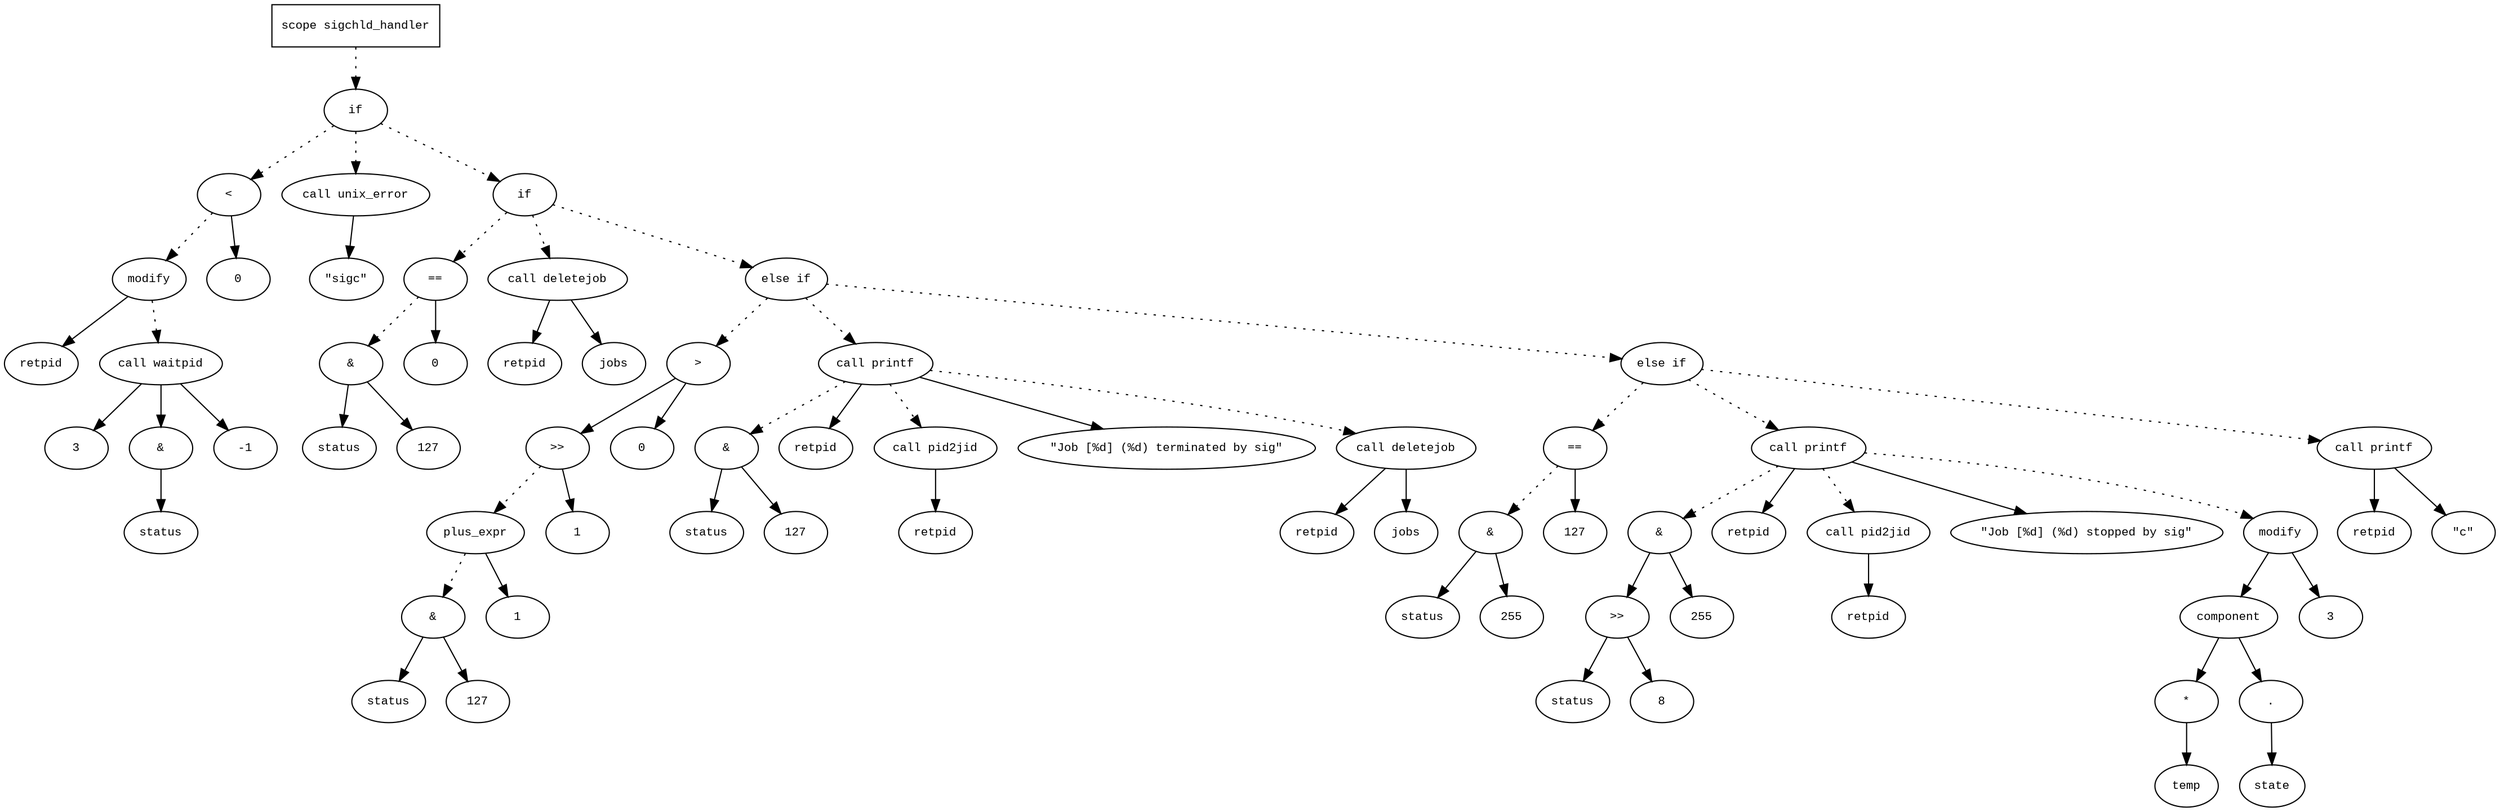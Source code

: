 digraph AST {
  graph [fontname="Times New Roman",fontsize=10];
  node  [fontname="Courier New",fontsize=10];
  edge  [fontname="Times New Roman",fontsize=10];

  node1 [label="scope sigchld_handler",shape=box];
  node2 [label="if",shape=ellipse];
  node1 -> node2 [style=dotted];
  node3 [label="<",shape=ellipse];
  node4 [label="modify",shape=ellipse];
  node5 [label="retpid",shape=ellipse];
  node4 -> node5;
  node6 [label="call waitpid",shape=ellipse];
  node7 [label="3",shape=ellipse];
  node6 -> node7;
  node8 [label="&",shape=ellipse];
  node6 -> node8;
  node9 [label="status",shape=ellipse];
  node8 -> node9;
  node10 [label="-1",shape=ellipse];
  node6 -> node10;
  node4 -> node6 [style=dotted];
  node3 -> node4 [style=dotted];
  node11 [label="0",shape=ellipse];
  node3 -> node11;
  node2 -> node3 [style=dotted];
  node12 [label="call unix_error",shape=ellipse];
  node13 [label="\"sigc\"",shape=ellipse];
  node12 -> node13;
  node2 -> node12 [style=dotted];
  node14 [label="if",shape=ellipse];
  node2 -> node14 [style=dotted];
  node15 [label="==",shape=ellipse];
  node16 [label="&",shape=ellipse];
  node17 [label="status",shape=ellipse];
  node16 -> node17;
  node18 [label="127",shape=ellipse];
  node16 -> node18;
  node15 -> node16 [style=dotted];
  node19 [label="0",shape=ellipse];
  node15 -> node19;
  node14 -> node15 [style=dotted];
  node20 [label="call deletejob",shape=ellipse];
  node21 [label="retpid",shape=ellipse];
  node20 -> node21;
  node22 [label="jobs",shape=ellipse];
  node20 -> node22;
  node14 -> node20 [style=dotted];
  node23 [label="else if",shape=ellipse];
  node14 -> node23 [style=dotted];
  node24 [label=">",shape=ellipse];
  node25 [label=">>",shape=ellipse];
  node26 [label="plus_expr",shape=ellipse];
  node27 [label="&",shape=ellipse];
  node28 [label="status",shape=ellipse];
  node27 -> node28;
  node29 [label="127",shape=ellipse];
  node27 -> node29;
  node26 -> node27 [style=dotted];
  node30 [label="1",shape=ellipse];
  node26 -> node30;
  node25 -> node26 [style=dotted];
  node31 [label="1",shape=ellipse];
  node25 -> node31;
  node24 -> node25;
  node32 [label="0",shape=ellipse];
  node24 -> node32;
  node23 -> node24 [style=dotted];
  node33 [label="call printf",shape=ellipse];
  node34 [label="&",shape=ellipse];
  node35 [label="status",shape=ellipse];
  node34 -> node35;
  node36 [label="127",shape=ellipse];
  node34 -> node36;
  node33 -> node34 [style=dotted];
  node37 [label="retpid",shape=ellipse];
  node33 -> node37;
  node38 [label="call pid2jid",shape=ellipse];
  node39 [label="retpid",shape=ellipse];
  node38 -> node39;
  node33 -> node38 [style=dotted];
  node40 [label="\"Job [%d] (%d) terminated by sig\"",shape=ellipse];
  node33 -> node40;
  node23 -> node33 [style=dotted];
  node41 [label="call deletejob",shape=ellipse];
  node42 [label="retpid",shape=ellipse];
  node41 -> node42;
  node43 [label="jobs",shape=ellipse];
  node41 -> node43;
  node33 -> node41 [style=dotted];
  node44 [label="else if",shape=ellipse];
  node23 -> node44 [style=dotted];
  node45 [label="==",shape=ellipse];
  node46 [label="&",shape=ellipse];
  node47 [label="status",shape=ellipse];
  node46 -> node47;
  node48 [label="255",shape=ellipse];
  node46 -> node48;
  node45 -> node46 [style=dotted];
  node49 [label="127",shape=ellipse];
  node45 -> node49;
  node44 -> node45 [style=dotted];
  node50 [label="call printf",shape=ellipse];
  node51 [label="&",shape=ellipse];
  node52 [label=">>",shape=ellipse];
  node53 [label="status",shape=ellipse];
  node52 -> node53;
  node54 [label="8",shape=ellipse];
  node52 -> node54;
  node51 -> node52;
  node55 [label="255",shape=ellipse];
  node51 -> node55;
  node50 -> node51 [style=dotted];
  node56 [label="retpid",shape=ellipse];
  node50 -> node56;
  node57 [label="call pid2jid",shape=ellipse];
  node58 [label="retpid",shape=ellipse];
  node57 -> node58;
  node50 -> node57 [style=dotted];
  node59 [label="\"Job [%d] (%d) stopped by sig\"",shape=ellipse];
  node50 -> node59;
  node44 -> node50 [style=dotted];
  node60 [label="modify",shape=ellipse];
  node61 [label="component",shape=ellipse];
  node60 -> node61;
  node62 [label="*",shape=ellipse];
  node63 [label="temp",shape=ellipse];
  node62 -> node63;
  node61 -> node62;
  node64 [label=".",shape=ellipse];
  node61 -> node64;
  node65 [label="state",shape=ellipse];
  node64 -> node65;
  node66 [label="3",shape=ellipse];
  node60 -> node66;
  node50 -> node60 [style=dotted];
  node67 [label="call printf",shape=ellipse];
  node68 [label="retpid",shape=ellipse];
  node67 -> node68;
  node69 [label="\"c\"",shape=ellipse];
  node67 -> node69;
  node44 -> node67 [style=dotted];
} 